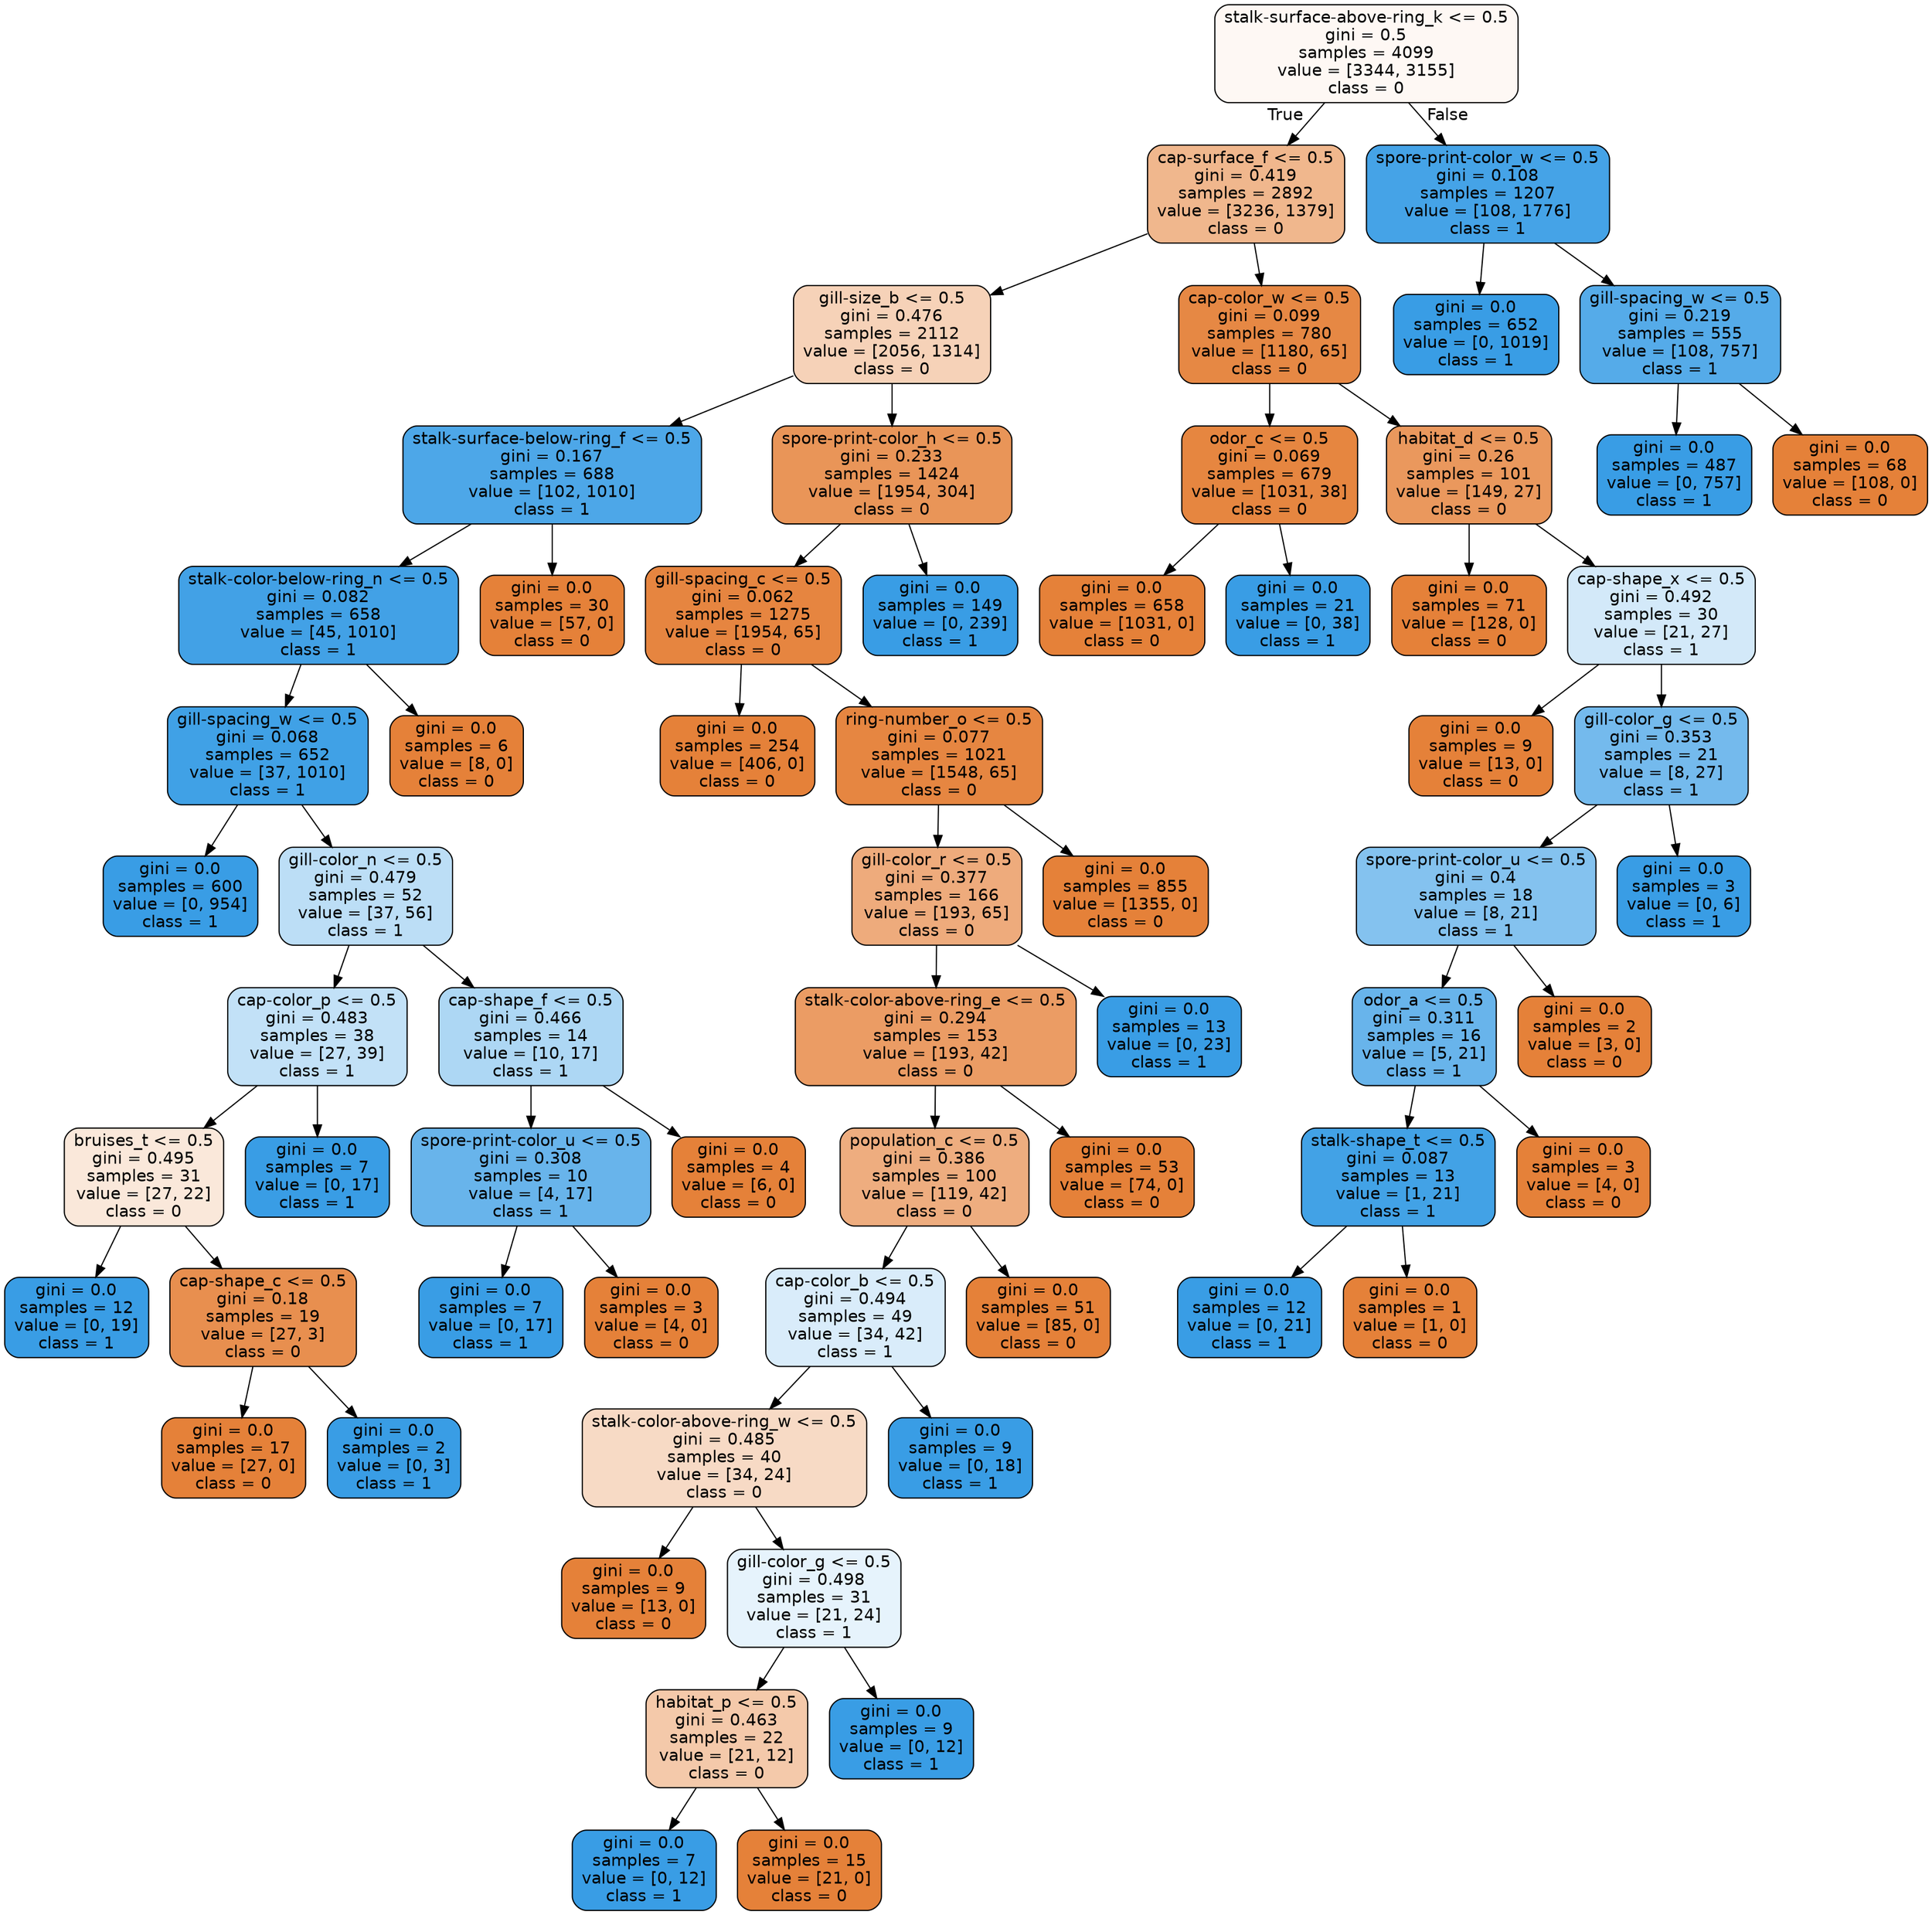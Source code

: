 digraph Tree {
node [shape=box, style="filled, rounded", color="black", fontname="helvetica"] ;
edge [fontname="helvetica"] ;
0 [label="stalk-surface-above-ring_k <= 0.5\ngini = 0.5\nsamples = 4099\nvalue = [3344, 3155]\nclass = 0", fillcolor="#fef8f4"] ;
1 [label="cap-surface_f <= 0.5\ngini = 0.419\nsamples = 2892\nvalue = [3236, 1379]\nclass = 0", fillcolor="#f0b78d"] ;
0 -> 1 [labeldistance=2.5, labelangle=45, headlabel="True"] ;
2 [label="gill-size_b <= 0.5\ngini = 0.476\nsamples = 2112\nvalue = [2056, 1314]\nclass = 0", fillcolor="#f6d2b8"] ;
1 -> 2 ;
3 [label="stalk-surface-below-ring_f <= 0.5\ngini = 0.167\nsamples = 688\nvalue = [102, 1010]\nclass = 1", fillcolor="#4da7e8"] ;
2 -> 3 ;
4 [label="stalk-color-below-ring_n <= 0.5\ngini = 0.082\nsamples = 658\nvalue = [45, 1010]\nclass = 1", fillcolor="#42a1e6"] ;
3 -> 4 ;
5 [label="gill-spacing_w <= 0.5\ngini = 0.068\nsamples = 652\nvalue = [37, 1010]\nclass = 1", fillcolor="#40a1e6"] ;
4 -> 5 ;
6 [label="gini = 0.0\nsamples = 600\nvalue = [0, 954]\nclass = 1", fillcolor="#399de5"] ;
5 -> 6 ;
7 [label="gill-color_n <= 0.5\ngini = 0.479\nsamples = 52\nvalue = [37, 56]\nclass = 1", fillcolor="#bcdef6"] ;
5 -> 7 ;
8 [label="cap-color_p <= 0.5\ngini = 0.483\nsamples = 38\nvalue = [27, 39]\nclass = 1", fillcolor="#c2e1f7"] ;
7 -> 8 ;
9 [label="bruises_t <= 0.5\ngini = 0.495\nsamples = 31\nvalue = [27, 22]\nclass = 0", fillcolor="#fae8da"] ;
8 -> 9 ;
10 [label="gini = 0.0\nsamples = 12\nvalue = [0, 19]\nclass = 1", fillcolor="#399de5"] ;
9 -> 10 ;
11 [label="cap-shape_c <= 0.5\ngini = 0.18\nsamples = 19\nvalue = [27, 3]\nclass = 0", fillcolor="#e88f4f"] ;
9 -> 11 ;
12 [label="gini = 0.0\nsamples = 17\nvalue = [27, 0]\nclass = 0", fillcolor="#e58139"] ;
11 -> 12 ;
13 [label="gini = 0.0\nsamples = 2\nvalue = [0, 3]\nclass = 1", fillcolor="#399de5"] ;
11 -> 13 ;
14 [label="gini = 0.0\nsamples = 7\nvalue = [0, 17]\nclass = 1", fillcolor="#399de5"] ;
8 -> 14 ;
15 [label="cap-shape_f <= 0.5\ngini = 0.466\nsamples = 14\nvalue = [10, 17]\nclass = 1", fillcolor="#add7f4"] ;
7 -> 15 ;
16 [label="spore-print-color_u <= 0.5\ngini = 0.308\nsamples = 10\nvalue = [4, 17]\nclass = 1", fillcolor="#68b4eb"] ;
15 -> 16 ;
17 [label="gini = 0.0\nsamples = 7\nvalue = [0, 17]\nclass = 1", fillcolor="#399de5"] ;
16 -> 17 ;
18 [label="gini = 0.0\nsamples = 3\nvalue = [4, 0]\nclass = 0", fillcolor="#e58139"] ;
16 -> 18 ;
19 [label="gini = 0.0\nsamples = 4\nvalue = [6, 0]\nclass = 0", fillcolor="#e58139"] ;
15 -> 19 ;
20 [label="gini = 0.0\nsamples = 6\nvalue = [8, 0]\nclass = 0", fillcolor="#e58139"] ;
4 -> 20 ;
21 [label="gini = 0.0\nsamples = 30\nvalue = [57, 0]\nclass = 0", fillcolor="#e58139"] ;
3 -> 21 ;
22 [label="spore-print-color_h <= 0.5\ngini = 0.233\nsamples = 1424\nvalue = [1954, 304]\nclass = 0", fillcolor="#e99558"] ;
2 -> 22 ;
23 [label="gill-spacing_c <= 0.5\ngini = 0.062\nsamples = 1275\nvalue = [1954, 65]\nclass = 0", fillcolor="#e68540"] ;
22 -> 23 ;
24 [label="gini = 0.0\nsamples = 254\nvalue = [406, 0]\nclass = 0", fillcolor="#e58139"] ;
23 -> 24 ;
25 [label="ring-number_o <= 0.5\ngini = 0.077\nsamples = 1021\nvalue = [1548, 65]\nclass = 0", fillcolor="#e68641"] ;
23 -> 25 ;
26 [label="gill-color_r <= 0.5\ngini = 0.377\nsamples = 166\nvalue = [193, 65]\nclass = 0", fillcolor="#eeab7c"] ;
25 -> 26 ;
27 [label="stalk-color-above-ring_e <= 0.5\ngini = 0.294\nsamples = 153\nvalue = [193, 42]\nclass = 0", fillcolor="#eb9c64"] ;
26 -> 27 ;
28 [label="population_c <= 0.5\ngini = 0.386\nsamples = 100\nvalue = [119, 42]\nclass = 0", fillcolor="#eead7f"] ;
27 -> 28 ;
29 [label="cap-color_b <= 0.5\ngini = 0.494\nsamples = 49\nvalue = [34, 42]\nclass = 1", fillcolor="#d9ecfa"] ;
28 -> 29 ;
30 [label="stalk-color-above-ring_w <= 0.5\ngini = 0.485\nsamples = 40\nvalue = [34, 24]\nclass = 0", fillcolor="#f7dac5"] ;
29 -> 30 ;
31 [label="gini = 0.0\nsamples = 9\nvalue = [13, 0]\nclass = 0", fillcolor="#e58139"] ;
30 -> 31 ;
32 [label="gill-color_g <= 0.5\ngini = 0.498\nsamples = 31\nvalue = [21, 24]\nclass = 1", fillcolor="#e6f3fc"] ;
30 -> 32 ;
33 [label="habitat_p <= 0.5\ngini = 0.463\nsamples = 22\nvalue = [21, 12]\nclass = 0", fillcolor="#f4c9aa"] ;
32 -> 33 ;
34 [label="gini = 0.0\nsamples = 7\nvalue = [0, 12]\nclass = 1", fillcolor="#399de5"] ;
33 -> 34 ;
35 [label="gini = 0.0\nsamples = 15\nvalue = [21, 0]\nclass = 0", fillcolor="#e58139"] ;
33 -> 35 ;
36 [label="gini = 0.0\nsamples = 9\nvalue = [0, 12]\nclass = 1", fillcolor="#399de5"] ;
32 -> 36 ;
37 [label="gini = 0.0\nsamples = 9\nvalue = [0, 18]\nclass = 1", fillcolor="#399de5"] ;
29 -> 37 ;
38 [label="gini = 0.0\nsamples = 51\nvalue = [85, 0]\nclass = 0", fillcolor="#e58139"] ;
28 -> 38 ;
39 [label="gini = 0.0\nsamples = 53\nvalue = [74, 0]\nclass = 0", fillcolor="#e58139"] ;
27 -> 39 ;
40 [label="gini = 0.0\nsamples = 13\nvalue = [0, 23]\nclass = 1", fillcolor="#399de5"] ;
26 -> 40 ;
41 [label="gini = 0.0\nsamples = 855\nvalue = [1355, 0]\nclass = 0", fillcolor="#e58139"] ;
25 -> 41 ;
42 [label="gini = 0.0\nsamples = 149\nvalue = [0, 239]\nclass = 1", fillcolor="#399de5"] ;
22 -> 42 ;
43 [label="cap-color_w <= 0.5\ngini = 0.099\nsamples = 780\nvalue = [1180, 65]\nclass = 0", fillcolor="#e68844"] ;
1 -> 43 ;
44 [label="odor_c <= 0.5\ngini = 0.069\nsamples = 679\nvalue = [1031, 38]\nclass = 0", fillcolor="#e68640"] ;
43 -> 44 ;
45 [label="gini = 0.0\nsamples = 658\nvalue = [1031, 0]\nclass = 0", fillcolor="#e58139"] ;
44 -> 45 ;
46 [label="gini = 0.0\nsamples = 21\nvalue = [0, 38]\nclass = 1", fillcolor="#399de5"] ;
44 -> 46 ;
47 [label="habitat_d <= 0.5\ngini = 0.26\nsamples = 101\nvalue = [149, 27]\nclass = 0", fillcolor="#ea985d"] ;
43 -> 47 ;
48 [label="gini = 0.0\nsamples = 71\nvalue = [128, 0]\nclass = 0", fillcolor="#e58139"] ;
47 -> 48 ;
49 [label="cap-shape_x <= 0.5\ngini = 0.492\nsamples = 30\nvalue = [21, 27]\nclass = 1", fillcolor="#d3e9f9"] ;
47 -> 49 ;
50 [label="gini = 0.0\nsamples = 9\nvalue = [13, 0]\nclass = 0", fillcolor="#e58139"] ;
49 -> 50 ;
51 [label="gill-color_g <= 0.5\ngini = 0.353\nsamples = 21\nvalue = [8, 27]\nclass = 1", fillcolor="#74baed"] ;
49 -> 51 ;
52 [label="spore-print-color_u <= 0.5\ngini = 0.4\nsamples = 18\nvalue = [8, 21]\nclass = 1", fillcolor="#84c2ef"] ;
51 -> 52 ;
53 [label="odor_a <= 0.5\ngini = 0.311\nsamples = 16\nvalue = [5, 21]\nclass = 1", fillcolor="#68b4eb"] ;
52 -> 53 ;
54 [label="stalk-shape_t <= 0.5\ngini = 0.087\nsamples = 13\nvalue = [1, 21]\nclass = 1", fillcolor="#42a2e6"] ;
53 -> 54 ;
55 [label="gini = 0.0\nsamples = 12\nvalue = [0, 21]\nclass = 1", fillcolor="#399de5"] ;
54 -> 55 ;
56 [label="gini = 0.0\nsamples = 1\nvalue = [1, 0]\nclass = 0", fillcolor="#e58139"] ;
54 -> 56 ;
57 [label="gini = 0.0\nsamples = 3\nvalue = [4, 0]\nclass = 0", fillcolor="#e58139"] ;
53 -> 57 ;
58 [label="gini = 0.0\nsamples = 2\nvalue = [3, 0]\nclass = 0", fillcolor="#e58139"] ;
52 -> 58 ;
59 [label="gini = 0.0\nsamples = 3\nvalue = [0, 6]\nclass = 1", fillcolor="#399de5"] ;
51 -> 59 ;
60 [label="spore-print-color_w <= 0.5\ngini = 0.108\nsamples = 1207\nvalue = [108, 1776]\nclass = 1", fillcolor="#45a3e7"] ;
0 -> 60 [labeldistance=2.5, labelangle=-45, headlabel="False"] ;
61 [label="gini = 0.0\nsamples = 652\nvalue = [0, 1019]\nclass = 1", fillcolor="#399de5"] ;
60 -> 61 ;
62 [label="gill-spacing_w <= 0.5\ngini = 0.219\nsamples = 555\nvalue = [108, 757]\nclass = 1", fillcolor="#55abe9"] ;
60 -> 62 ;
63 [label="gini = 0.0\nsamples = 487\nvalue = [0, 757]\nclass = 1", fillcolor="#399de5"] ;
62 -> 63 ;
64 [label="gini = 0.0\nsamples = 68\nvalue = [108, 0]\nclass = 0", fillcolor="#e58139"] ;
62 -> 64 ;
}
